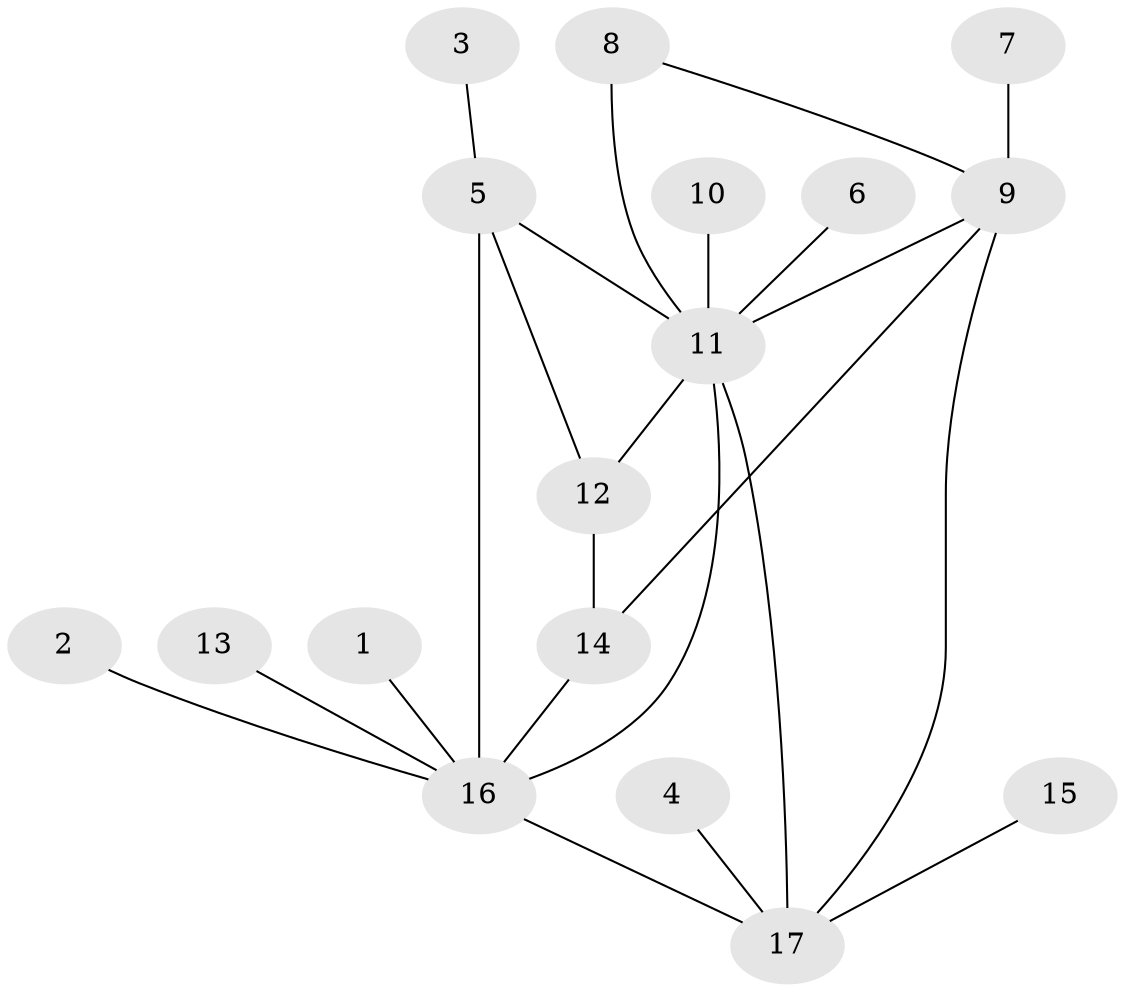 // original degree distribution, {6: 0.02, 4: 0.08, 3: 0.06, 9: 0.04, 7: 0.06, 5: 0.02, 2: 0.18, 1: 0.54}
// Generated by graph-tools (version 1.1) at 2025/37/03/04/25 23:37:40]
// undirected, 17 vertices, 23 edges
graph export_dot {
  node [color=gray90,style=filled];
  1;
  2;
  3;
  4;
  5;
  6;
  7;
  8;
  9;
  10;
  11;
  12;
  13;
  14;
  15;
  16;
  17;
  1 -- 16 [weight=1.0];
  2 -- 16 [weight=1.0];
  3 -- 5 [weight=1.0];
  4 -- 17 [weight=1.0];
  5 -- 11 [weight=2.0];
  5 -- 12 [weight=1.0];
  5 -- 16 [weight=1.0];
  6 -- 11 [weight=1.0];
  7 -- 9 [weight=1.0];
  8 -- 9 [weight=1.0];
  8 -- 11 [weight=2.0];
  9 -- 11 [weight=2.0];
  9 -- 14 [weight=1.0];
  9 -- 17 [weight=1.0];
  10 -- 11 [weight=1.0];
  11 -- 12 [weight=1.0];
  11 -- 16 [weight=1.0];
  11 -- 17 [weight=2.0];
  12 -- 14 [weight=1.0];
  13 -- 16 [weight=1.0];
  14 -- 16 [weight=1.0];
  15 -- 17 [weight=1.0];
  16 -- 17 [weight=1.0];
}

